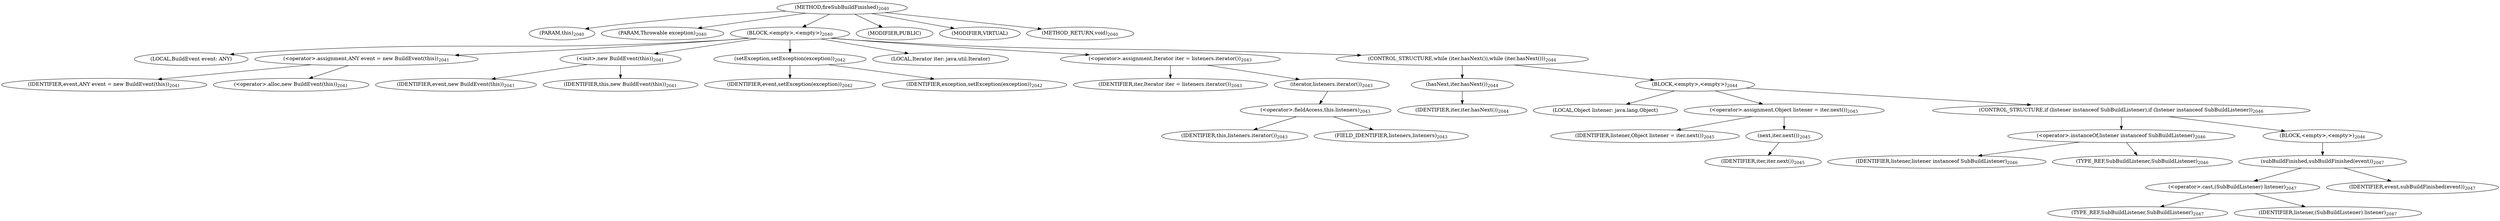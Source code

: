 digraph "fireSubBuildFinished" {  
"3372" [label = <(METHOD,fireSubBuildFinished)<SUB>2040</SUB>> ]
"217" [label = <(PARAM,this)<SUB>2040</SUB>> ]
"3373" [label = <(PARAM,Throwable exception)<SUB>2040</SUB>> ]
"3374" [label = <(BLOCK,&lt;empty&gt;,&lt;empty&gt;)<SUB>2040</SUB>> ]
"219" [label = <(LOCAL,BuildEvent event: ANY)> ]
"3375" [label = <(&lt;operator&gt;.assignment,ANY event = new BuildEvent(this))<SUB>2041</SUB>> ]
"3376" [label = <(IDENTIFIER,event,ANY event = new BuildEvent(this))<SUB>2041</SUB>> ]
"3377" [label = <(&lt;operator&gt;.alloc,new BuildEvent(this))<SUB>2041</SUB>> ]
"3378" [label = <(&lt;init&gt;,new BuildEvent(this))<SUB>2041</SUB>> ]
"218" [label = <(IDENTIFIER,event,new BuildEvent(this))<SUB>2041</SUB>> ]
"216" [label = <(IDENTIFIER,this,new BuildEvent(this))<SUB>2041</SUB>> ]
"3379" [label = <(setException,setException(exception))<SUB>2042</SUB>> ]
"3380" [label = <(IDENTIFIER,event,setException(exception))<SUB>2042</SUB>> ]
"3381" [label = <(IDENTIFIER,exception,setException(exception))<SUB>2042</SUB>> ]
"3382" [label = <(LOCAL,Iterator iter: java.util.Iterator)> ]
"3383" [label = <(&lt;operator&gt;.assignment,Iterator iter = listeners.iterator())<SUB>2043</SUB>> ]
"3384" [label = <(IDENTIFIER,iter,Iterator iter = listeners.iterator())<SUB>2043</SUB>> ]
"3385" [label = <(iterator,listeners.iterator())<SUB>2043</SUB>> ]
"3386" [label = <(&lt;operator&gt;.fieldAccess,this.listeners)<SUB>2043</SUB>> ]
"3387" [label = <(IDENTIFIER,this,listeners.iterator())<SUB>2043</SUB>> ]
"3388" [label = <(FIELD_IDENTIFIER,listeners,listeners)<SUB>2043</SUB>> ]
"3389" [label = <(CONTROL_STRUCTURE,while (iter.hasNext()),while (iter.hasNext()))<SUB>2044</SUB>> ]
"3390" [label = <(hasNext,iter.hasNext())<SUB>2044</SUB>> ]
"3391" [label = <(IDENTIFIER,iter,iter.hasNext())<SUB>2044</SUB>> ]
"3392" [label = <(BLOCK,&lt;empty&gt;,&lt;empty&gt;)<SUB>2044</SUB>> ]
"3393" [label = <(LOCAL,Object listener: java.lang.Object)> ]
"3394" [label = <(&lt;operator&gt;.assignment,Object listener = iter.next())<SUB>2045</SUB>> ]
"3395" [label = <(IDENTIFIER,listener,Object listener = iter.next())<SUB>2045</SUB>> ]
"3396" [label = <(next,iter.next())<SUB>2045</SUB>> ]
"3397" [label = <(IDENTIFIER,iter,iter.next())<SUB>2045</SUB>> ]
"3398" [label = <(CONTROL_STRUCTURE,if (listener instanceof SubBuildListener),if (listener instanceof SubBuildListener))<SUB>2046</SUB>> ]
"3399" [label = <(&lt;operator&gt;.instanceOf,listener instanceof SubBuildListener)<SUB>2046</SUB>> ]
"3400" [label = <(IDENTIFIER,listener,listener instanceof SubBuildListener)<SUB>2046</SUB>> ]
"3401" [label = <(TYPE_REF,SubBuildListener,SubBuildListener)<SUB>2046</SUB>> ]
"3402" [label = <(BLOCK,&lt;empty&gt;,&lt;empty&gt;)<SUB>2046</SUB>> ]
"3403" [label = <(subBuildFinished,subBuildFinished(event))<SUB>2047</SUB>> ]
"3404" [label = <(&lt;operator&gt;.cast,(SubBuildListener) listener)<SUB>2047</SUB>> ]
"3405" [label = <(TYPE_REF,SubBuildListener,SubBuildListener)<SUB>2047</SUB>> ]
"3406" [label = <(IDENTIFIER,listener,(SubBuildListener) listener)<SUB>2047</SUB>> ]
"3407" [label = <(IDENTIFIER,event,subBuildFinished(event))<SUB>2047</SUB>> ]
"3408" [label = <(MODIFIER,PUBLIC)> ]
"3409" [label = <(MODIFIER,VIRTUAL)> ]
"3410" [label = <(METHOD_RETURN,void)<SUB>2040</SUB>> ]
  "3372" -> "217" 
  "3372" -> "3373" 
  "3372" -> "3374" 
  "3372" -> "3408" 
  "3372" -> "3409" 
  "3372" -> "3410" 
  "3374" -> "219" 
  "3374" -> "3375" 
  "3374" -> "3378" 
  "3374" -> "3379" 
  "3374" -> "3382" 
  "3374" -> "3383" 
  "3374" -> "3389" 
  "3375" -> "3376" 
  "3375" -> "3377" 
  "3378" -> "218" 
  "3378" -> "216" 
  "3379" -> "3380" 
  "3379" -> "3381" 
  "3383" -> "3384" 
  "3383" -> "3385" 
  "3385" -> "3386" 
  "3386" -> "3387" 
  "3386" -> "3388" 
  "3389" -> "3390" 
  "3389" -> "3392" 
  "3390" -> "3391" 
  "3392" -> "3393" 
  "3392" -> "3394" 
  "3392" -> "3398" 
  "3394" -> "3395" 
  "3394" -> "3396" 
  "3396" -> "3397" 
  "3398" -> "3399" 
  "3398" -> "3402" 
  "3399" -> "3400" 
  "3399" -> "3401" 
  "3402" -> "3403" 
  "3403" -> "3404" 
  "3403" -> "3407" 
  "3404" -> "3405" 
  "3404" -> "3406" 
}
